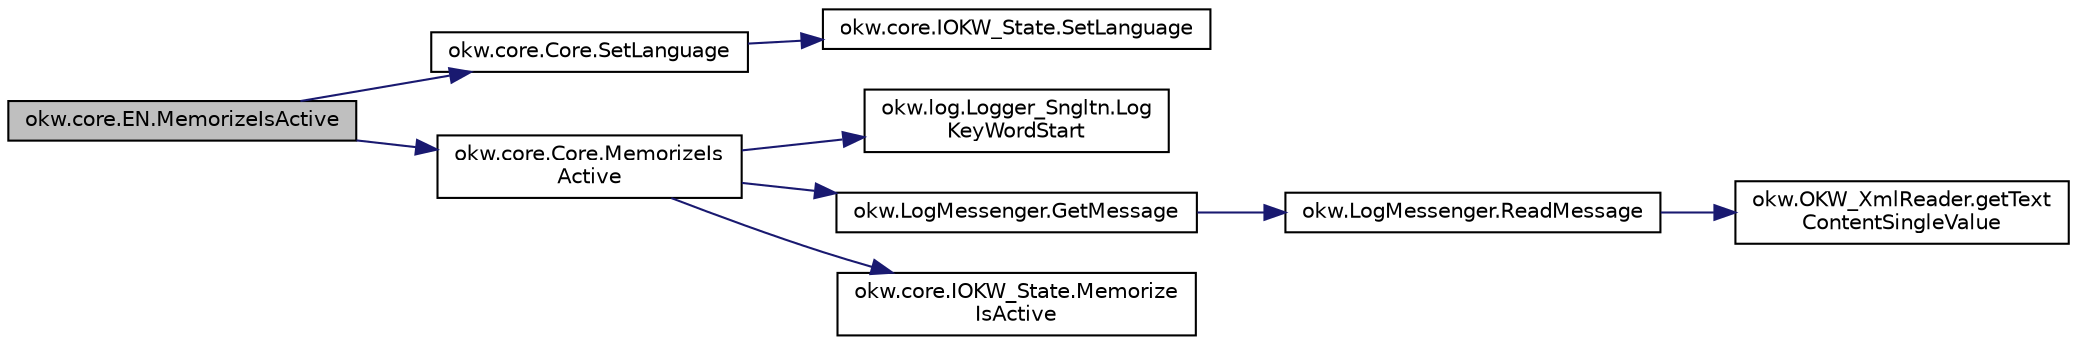 digraph "okw.core.EN.MemorizeIsActive"
{
 // INTERACTIVE_SVG=YES
  edge [fontname="Helvetica",fontsize="10",labelfontname="Helvetica",labelfontsize="10"];
  node [fontname="Helvetica",fontsize="10",shape=record];
  rankdir="LR";
  Node153 [label="okw.core.EN.MemorizeIsActive",height=0.2,width=0.4,color="black", fillcolor="grey75", style="filled", fontcolor="black"];
  Node153 -> Node154 [color="midnightblue",fontsize="10",style="solid",fontname="Helvetica"];
  Node154 [label="okw.core.Core.SetLanguage",height=0.2,width=0.4,color="black", fillcolor="white", style="filled",URL="$classokw_1_1core_1_1_core.html#ae4d17cb7b948458deadda4e4ed53f426",tooltip="Setzt die Sprache auf den gegebenen wert Language. "];
  Node154 -> Node155 [color="midnightblue",fontsize="10",style="solid",fontname="Helvetica"];
  Node155 [label="okw.core.IOKW_State.SetLanguage",height=0.2,width=0.4,color="black", fillcolor="white", style="filled",URL="$interfaceokw_1_1core_1_1_i_o_k_w___state.html#ad5224b447bfe46ad0ec5c37a9001199c",tooltip="Interne Methode zum setzen der Sprache für die sprachabhängigen Ausgaben der Dokumentation (Log)..."];
  Node153 -> Node156 [color="midnightblue",fontsize="10",style="solid",fontname="Helvetica"];
  Node156 [label="okw.core.Core.MemorizeIs\lActive",height=0.2,width=0.4,color="black", fillcolor="white", style="filled",URL="$classokw_1_1core_1_1_core.html#a69fb76c04f4cfaa44b65f5477768455c",tooltip="Merkt sich den Zustand des gegebenen Objekts. "];
  Node156 -> Node157 [color="midnightblue",fontsize="10",style="solid",fontname="Helvetica"];
  Node157 [label="okw.log.Logger_Sngltn.Log\lKeyWordStart",height=0.2,width=0.4,color="black", fillcolor="white", style="filled",URL="$classokw_1_1log_1_1_logger___sngltn.html#a70ec25e200e00ecefc544e8fd371d2ef",tooltip="Ausgabe eines Schlüsselwortes. "];
  Node156 -> Node158 [color="midnightblue",fontsize="10",style="solid",fontname="Helvetica"];
  Node158 [label="okw.LogMessenger.GetMessage",height=0.2,width=0.4,color="black", fillcolor="white", style="filled",URL="$classokw_1_1_log_messenger.html#af225d1f037d47b3b085175c09d78bdd2",tooltip="Holt die Log-Meldung für MethodeNmae/Textkey ohne weitere Parameter. "];
  Node158 -> Node159 [color="midnightblue",fontsize="10",style="solid",fontname="Helvetica"];
  Node159 [label="okw.LogMessenger.ReadMessage",height=0.2,width=0.4,color="black", fillcolor="white", style="filled",URL="$classokw_1_1_log_messenger.html#a530cd6ab82ec82a04206a2e976ec06e3",tooltip="Interne Kernfunktion holt die Log-Meldung mit Platzhaltern aus der XML-Datei. "];
  Node159 -> Node160 [color="midnightblue",fontsize="10",style="solid",fontname="Helvetica"];
  Node160 [label="okw.OKW_XmlReader.getText\lContentSingleValue",height=0.2,width=0.4,color="black", fillcolor="white", style="filled",URL="$classokw_1_1_o_k_w___xml_reader.html#ab920b5335a2e1429c14cc5f8e79f39eb",tooltip="Lies den TextContent eines Tag. "];
  Node156 -> Node161 [color="midnightblue",fontsize="10",style="solid",fontname="Helvetica"];
  Node161 [label="okw.core.IOKW_State.Memorize\lIsActive",height=0.2,width=0.4,color="black", fillcolor="white", style="filled",URL="$interfaceokw_1_1core_1_1_i_o_k_w___state.html#aacc6bf4789bc0654920cd81c26dbd9f9",tooltip="Merkt sich den Zustand des gegebenen Objekts. "];
}
